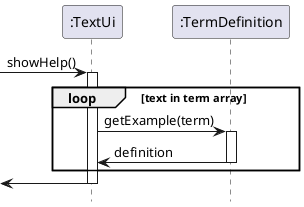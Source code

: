 @startuml
'https://plantuml.com/sequence-diagram
hide footbox
[-> ":TextUi": showHelp()
activate ":TextUi"
loop text in term array
    ":TextUi" -> ":TermDefinition": getExample(term)
    activate ":TermDefinition"
    ":TextUi" <- ":TermDefinition": definition
    deactivate ":TermDefinition"
end
[<- ":TextUi"
deactivate ":TextUi"
@enduml
